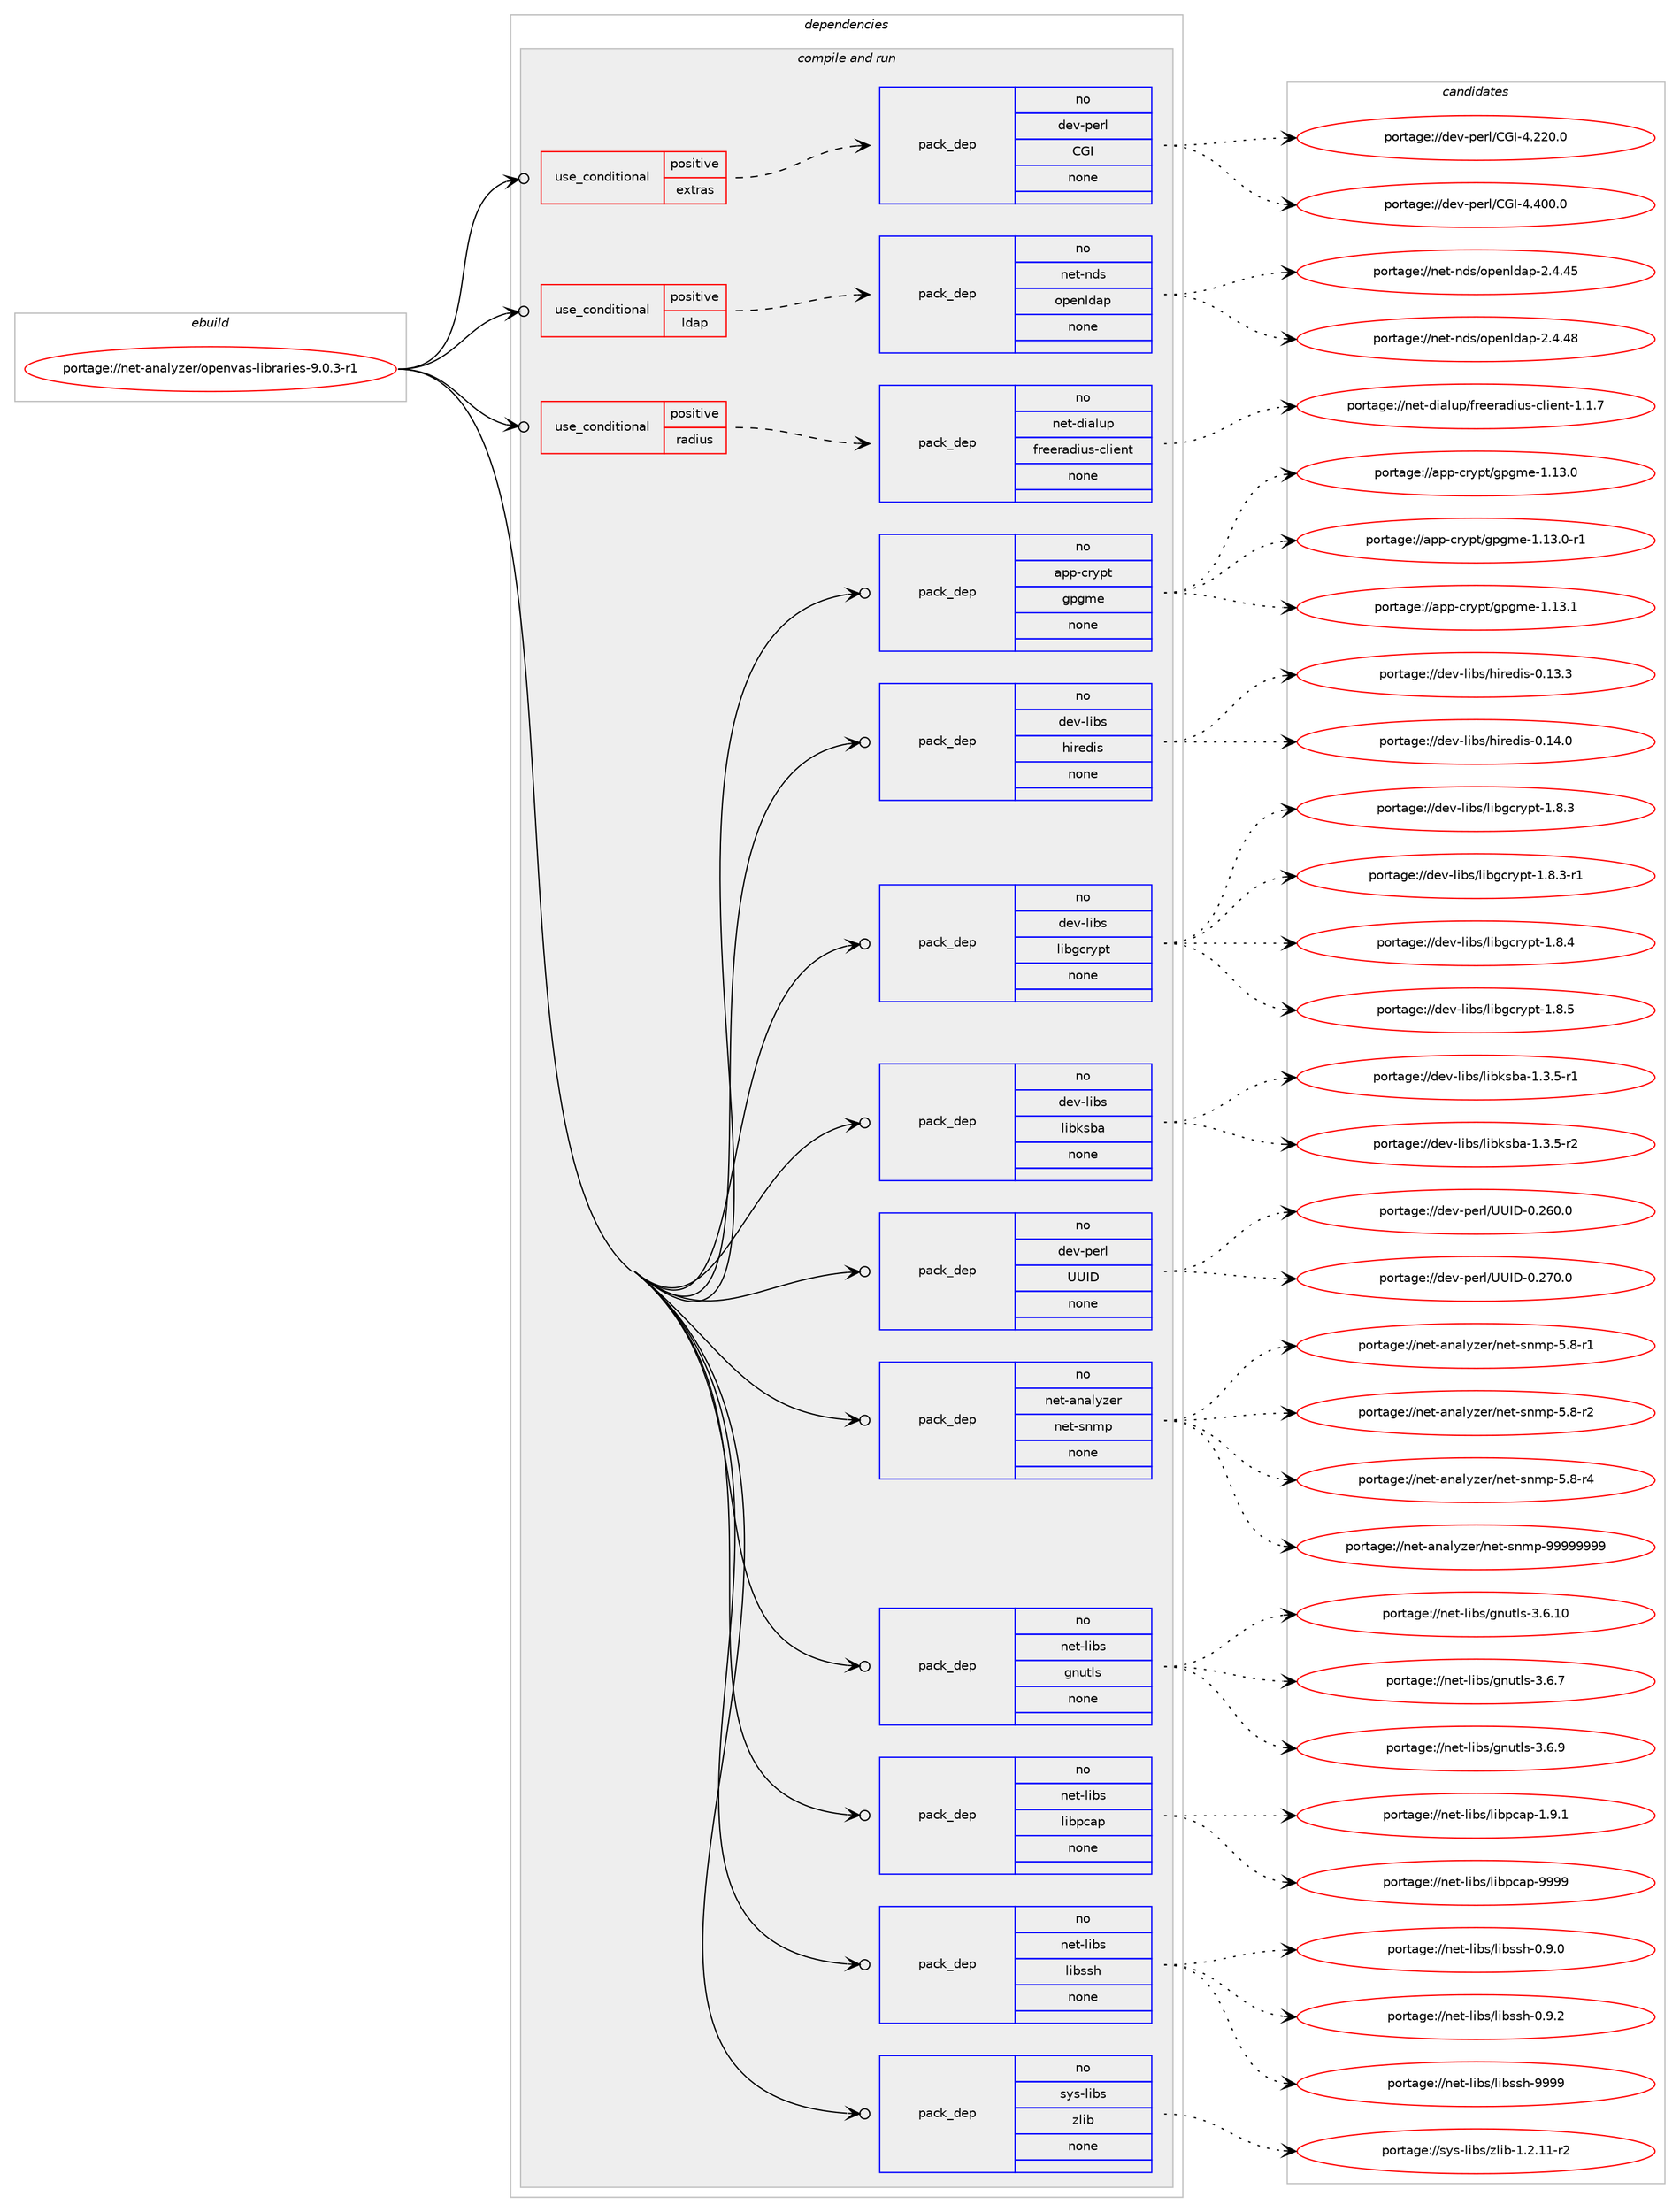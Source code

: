 digraph prolog {

# *************
# Graph options
# *************

newrank=true;
concentrate=true;
compound=true;
graph [rankdir=LR,fontname=Helvetica,fontsize=10,ranksep=1.5];#, ranksep=2.5, nodesep=0.2];
edge  [arrowhead=vee];
node  [fontname=Helvetica,fontsize=10];

# **********
# The ebuild
# **********

subgraph cluster_leftcol {
color=gray;
rank=same;
label=<<i>ebuild</i>>;
id [label="portage://net-analyzer/openvas-libraries-9.0.3-r1", color=red, width=4, href="../net-analyzer/openvas-libraries-9.0.3-r1.svg"];
}

# ****************
# The dependencies
# ****************

subgraph cluster_midcol {
color=gray;
label=<<i>dependencies</i>>;
subgraph cluster_compile {
fillcolor="#eeeeee";
style=filled;
label=<<i>compile</i>>;
}
subgraph cluster_compileandrun {
fillcolor="#eeeeee";
style=filled;
label=<<i>compile and run</i>>;
subgraph cond86735 {
dependency347935 [label=<<TABLE BORDER="0" CELLBORDER="1" CELLSPACING="0" CELLPADDING="4"><TR><TD ROWSPAN="3" CELLPADDING="10">use_conditional</TD></TR><TR><TD>positive</TD></TR><TR><TD>extras</TD></TR></TABLE>>, shape=none, color=red];
subgraph pack255474 {
dependency347936 [label=<<TABLE BORDER="0" CELLBORDER="1" CELLSPACING="0" CELLPADDING="4" WIDTH="220"><TR><TD ROWSPAN="6" CELLPADDING="30">pack_dep</TD></TR><TR><TD WIDTH="110">no</TD></TR><TR><TD>dev-perl</TD></TR><TR><TD>CGI</TD></TR><TR><TD>none</TD></TR><TR><TD></TD></TR></TABLE>>, shape=none, color=blue];
}
dependency347935:e -> dependency347936:w [weight=20,style="dashed",arrowhead="vee"];
}
id:e -> dependency347935:w [weight=20,style="solid",arrowhead="odotvee"];
subgraph cond86736 {
dependency347937 [label=<<TABLE BORDER="0" CELLBORDER="1" CELLSPACING="0" CELLPADDING="4"><TR><TD ROWSPAN="3" CELLPADDING="10">use_conditional</TD></TR><TR><TD>positive</TD></TR><TR><TD>ldap</TD></TR></TABLE>>, shape=none, color=red];
subgraph pack255475 {
dependency347938 [label=<<TABLE BORDER="0" CELLBORDER="1" CELLSPACING="0" CELLPADDING="4" WIDTH="220"><TR><TD ROWSPAN="6" CELLPADDING="30">pack_dep</TD></TR><TR><TD WIDTH="110">no</TD></TR><TR><TD>net-nds</TD></TR><TR><TD>openldap</TD></TR><TR><TD>none</TD></TR><TR><TD></TD></TR></TABLE>>, shape=none, color=blue];
}
dependency347937:e -> dependency347938:w [weight=20,style="dashed",arrowhead="vee"];
}
id:e -> dependency347937:w [weight=20,style="solid",arrowhead="odotvee"];
subgraph cond86737 {
dependency347939 [label=<<TABLE BORDER="0" CELLBORDER="1" CELLSPACING="0" CELLPADDING="4"><TR><TD ROWSPAN="3" CELLPADDING="10">use_conditional</TD></TR><TR><TD>positive</TD></TR><TR><TD>radius</TD></TR></TABLE>>, shape=none, color=red];
subgraph pack255476 {
dependency347940 [label=<<TABLE BORDER="0" CELLBORDER="1" CELLSPACING="0" CELLPADDING="4" WIDTH="220"><TR><TD ROWSPAN="6" CELLPADDING="30">pack_dep</TD></TR><TR><TD WIDTH="110">no</TD></TR><TR><TD>net-dialup</TD></TR><TR><TD>freeradius-client</TD></TR><TR><TD>none</TD></TR><TR><TD></TD></TR></TABLE>>, shape=none, color=blue];
}
dependency347939:e -> dependency347940:w [weight=20,style="dashed",arrowhead="vee"];
}
id:e -> dependency347939:w [weight=20,style="solid",arrowhead="odotvee"];
subgraph pack255477 {
dependency347941 [label=<<TABLE BORDER="0" CELLBORDER="1" CELLSPACING="0" CELLPADDING="4" WIDTH="220"><TR><TD ROWSPAN="6" CELLPADDING="30">pack_dep</TD></TR><TR><TD WIDTH="110">no</TD></TR><TR><TD>app-crypt</TD></TR><TR><TD>gpgme</TD></TR><TR><TD>none</TD></TR><TR><TD></TD></TR></TABLE>>, shape=none, color=blue];
}
id:e -> dependency347941:w [weight=20,style="solid",arrowhead="odotvee"];
subgraph pack255478 {
dependency347942 [label=<<TABLE BORDER="0" CELLBORDER="1" CELLSPACING="0" CELLPADDING="4" WIDTH="220"><TR><TD ROWSPAN="6" CELLPADDING="30">pack_dep</TD></TR><TR><TD WIDTH="110">no</TD></TR><TR><TD>dev-libs</TD></TR><TR><TD>hiredis</TD></TR><TR><TD>none</TD></TR><TR><TD></TD></TR></TABLE>>, shape=none, color=blue];
}
id:e -> dependency347942:w [weight=20,style="solid",arrowhead="odotvee"];
subgraph pack255479 {
dependency347943 [label=<<TABLE BORDER="0" CELLBORDER="1" CELLSPACING="0" CELLPADDING="4" WIDTH="220"><TR><TD ROWSPAN="6" CELLPADDING="30">pack_dep</TD></TR><TR><TD WIDTH="110">no</TD></TR><TR><TD>dev-libs</TD></TR><TR><TD>libgcrypt</TD></TR><TR><TD>none</TD></TR><TR><TD></TD></TR></TABLE>>, shape=none, color=blue];
}
id:e -> dependency347943:w [weight=20,style="solid",arrowhead="odotvee"];
subgraph pack255480 {
dependency347944 [label=<<TABLE BORDER="0" CELLBORDER="1" CELLSPACING="0" CELLPADDING="4" WIDTH="220"><TR><TD ROWSPAN="6" CELLPADDING="30">pack_dep</TD></TR><TR><TD WIDTH="110">no</TD></TR><TR><TD>dev-libs</TD></TR><TR><TD>libksba</TD></TR><TR><TD>none</TD></TR><TR><TD></TD></TR></TABLE>>, shape=none, color=blue];
}
id:e -> dependency347944:w [weight=20,style="solid",arrowhead="odotvee"];
subgraph pack255481 {
dependency347945 [label=<<TABLE BORDER="0" CELLBORDER="1" CELLSPACING="0" CELLPADDING="4" WIDTH="220"><TR><TD ROWSPAN="6" CELLPADDING="30">pack_dep</TD></TR><TR><TD WIDTH="110">no</TD></TR><TR><TD>dev-perl</TD></TR><TR><TD>UUID</TD></TR><TR><TD>none</TD></TR><TR><TD></TD></TR></TABLE>>, shape=none, color=blue];
}
id:e -> dependency347945:w [weight=20,style="solid",arrowhead="odotvee"];
subgraph pack255482 {
dependency347946 [label=<<TABLE BORDER="0" CELLBORDER="1" CELLSPACING="0" CELLPADDING="4" WIDTH="220"><TR><TD ROWSPAN="6" CELLPADDING="30">pack_dep</TD></TR><TR><TD WIDTH="110">no</TD></TR><TR><TD>net-analyzer</TD></TR><TR><TD>net-snmp</TD></TR><TR><TD>none</TD></TR><TR><TD></TD></TR></TABLE>>, shape=none, color=blue];
}
id:e -> dependency347946:w [weight=20,style="solid",arrowhead="odotvee"];
subgraph pack255483 {
dependency347947 [label=<<TABLE BORDER="0" CELLBORDER="1" CELLSPACING="0" CELLPADDING="4" WIDTH="220"><TR><TD ROWSPAN="6" CELLPADDING="30">pack_dep</TD></TR><TR><TD WIDTH="110">no</TD></TR><TR><TD>net-libs</TD></TR><TR><TD>gnutls</TD></TR><TR><TD>none</TD></TR><TR><TD></TD></TR></TABLE>>, shape=none, color=blue];
}
id:e -> dependency347947:w [weight=20,style="solid",arrowhead="odotvee"];
subgraph pack255484 {
dependency347948 [label=<<TABLE BORDER="0" CELLBORDER="1" CELLSPACING="0" CELLPADDING="4" WIDTH="220"><TR><TD ROWSPAN="6" CELLPADDING="30">pack_dep</TD></TR><TR><TD WIDTH="110">no</TD></TR><TR><TD>net-libs</TD></TR><TR><TD>libpcap</TD></TR><TR><TD>none</TD></TR><TR><TD></TD></TR></TABLE>>, shape=none, color=blue];
}
id:e -> dependency347948:w [weight=20,style="solid",arrowhead="odotvee"];
subgraph pack255485 {
dependency347949 [label=<<TABLE BORDER="0" CELLBORDER="1" CELLSPACING="0" CELLPADDING="4" WIDTH="220"><TR><TD ROWSPAN="6" CELLPADDING="30">pack_dep</TD></TR><TR><TD WIDTH="110">no</TD></TR><TR><TD>net-libs</TD></TR><TR><TD>libssh</TD></TR><TR><TD>none</TD></TR><TR><TD></TD></TR></TABLE>>, shape=none, color=blue];
}
id:e -> dependency347949:w [weight=20,style="solid",arrowhead="odotvee"];
subgraph pack255486 {
dependency347950 [label=<<TABLE BORDER="0" CELLBORDER="1" CELLSPACING="0" CELLPADDING="4" WIDTH="220"><TR><TD ROWSPAN="6" CELLPADDING="30">pack_dep</TD></TR><TR><TD WIDTH="110">no</TD></TR><TR><TD>sys-libs</TD></TR><TR><TD>zlib</TD></TR><TR><TD>none</TD></TR><TR><TD></TD></TR></TABLE>>, shape=none, color=blue];
}
id:e -> dependency347950:w [weight=20,style="solid",arrowhead="odotvee"];
}
subgraph cluster_run {
fillcolor="#eeeeee";
style=filled;
label=<<i>run</i>>;
}
}

# **************
# The candidates
# **************

subgraph cluster_choices {
rank=same;
color=gray;
label=<<i>candidates</i>>;

subgraph choice255474 {
color=black;
nodesep=1;
choiceportage10010111845112101114108476771734552465050484648 [label="portage://dev-perl/CGI-4.220.0", color=red, width=4,href="../dev-perl/CGI-4.220.0.svg"];
choiceportage10010111845112101114108476771734552465248484648 [label="portage://dev-perl/CGI-4.400.0", color=red, width=4,href="../dev-perl/CGI-4.400.0.svg"];
dependency347936:e -> choiceportage10010111845112101114108476771734552465050484648:w [style=dotted,weight="100"];
dependency347936:e -> choiceportage10010111845112101114108476771734552465248484648:w [style=dotted,weight="100"];
}
subgraph choice255475 {
color=black;
nodesep=1;
choiceportage11010111645110100115471111121011101081009711245504652465253 [label="portage://net-nds/openldap-2.4.45", color=red, width=4,href="../net-nds/openldap-2.4.45.svg"];
choiceportage11010111645110100115471111121011101081009711245504652465256 [label="portage://net-nds/openldap-2.4.48", color=red, width=4,href="../net-nds/openldap-2.4.48.svg"];
dependency347938:e -> choiceportage11010111645110100115471111121011101081009711245504652465253:w [style=dotted,weight="100"];
dependency347938:e -> choiceportage11010111645110100115471111121011101081009711245504652465256:w [style=dotted,weight="100"];
}
subgraph choice255476 {
color=black;
nodesep=1;
choiceportage110101116451001059710811711247102114101101114971001051171154599108105101110116454946494655 [label="portage://net-dialup/freeradius-client-1.1.7", color=red, width=4,href="../net-dialup/freeradius-client-1.1.7.svg"];
dependency347940:e -> choiceportage110101116451001059710811711247102114101101114971001051171154599108105101110116454946494655:w [style=dotted,weight="100"];
}
subgraph choice255477 {
color=black;
nodesep=1;
choiceportage9711211245991141211121164710311210310910145494649514648 [label="portage://app-crypt/gpgme-1.13.0", color=red, width=4,href="../app-crypt/gpgme-1.13.0.svg"];
choiceportage97112112459911412111211647103112103109101454946495146484511449 [label="portage://app-crypt/gpgme-1.13.0-r1", color=red, width=4,href="../app-crypt/gpgme-1.13.0-r1.svg"];
choiceportage9711211245991141211121164710311210310910145494649514649 [label="portage://app-crypt/gpgme-1.13.1", color=red, width=4,href="../app-crypt/gpgme-1.13.1.svg"];
dependency347941:e -> choiceportage9711211245991141211121164710311210310910145494649514648:w [style=dotted,weight="100"];
dependency347941:e -> choiceportage97112112459911412111211647103112103109101454946495146484511449:w [style=dotted,weight="100"];
dependency347941:e -> choiceportage9711211245991141211121164710311210310910145494649514649:w [style=dotted,weight="100"];
}
subgraph choice255478 {
color=black;
nodesep=1;
choiceportage10010111845108105981154710410511410110010511545484649514651 [label="portage://dev-libs/hiredis-0.13.3", color=red, width=4,href="../dev-libs/hiredis-0.13.3.svg"];
choiceportage10010111845108105981154710410511410110010511545484649524648 [label="portage://dev-libs/hiredis-0.14.0", color=red, width=4,href="../dev-libs/hiredis-0.14.0.svg"];
dependency347942:e -> choiceportage10010111845108105981154710410511410110010511545484649514651:w [style=dotted,weight="100"];
dependency347942:e -> choiceportage10010111845108105981154710410511410110010511545484649524648:w [style=dotted,weight="100"];
}
subgraph choice255479 {
color=black;
nodesep=1;
choiceportage1001011184510810598115471081059810399114121112116454946564651 [label="portage://dev-libs/libgcrypt-1.8.3", color=red, width=4,href="../dev-libs/libgcrypt-1.8.3.svg"];
choiceportage10010111845108105981154710810598103991141211121164549465646514511449 [label="portage://dev-libs/libgcrypt-1.8.3-r1", color=red, width=4,href="../dev-libs/libgcrypt-1.8.3-r1.svg"];
choiceportage1001011184510810598115471081059810399114121112116454946564652 [label="portage://dev-libs/libgcrypt-1.8.4", color=red, width=4,href="../dev-libs/libgcrypt-1.8.4.svg"];
choiceportage1001011184510810598115471081059810399114121112116454946564653 [label="portage://dev-libs/libgcrypt-1.8.5", color=red, width=4,href="../dev-libs/libgcrypt-1.8.5.svg"];
dependency347943:e -> choiceportage1001011184510810598115471081059810399114121112116454946564651:w [style=dotted,weight="100"];
dependency347943:e -> choiceportage10010111845108105981154710810598103991141211121164549465646514511449:w [style=dotted,weight="100"];
dependency347943:e -> choiceportage1001011184510810598115471081059810399114121112116454946564652:w [style=dotted,weight="100"];
dependency347943:e -> choiceportage1001011184510810598115471081059810399114121112116454946564653:w [style=dotted,weight="100"];
}
subgraph choice255480 {
color=black;
nodesep=1;
choiceportage1001011184510810598115471081059810711598974549465146534511449 [label="portage://dev-libs/libksba-1.3.5-r1", color=red, width=4,href="../dev-libs/libksba-1.3.5-r1.svg"];
choiceportage1001011184510810598115471081059810711598974549465146534511450 [label="portage://dev-libs/libksba-1.3.5-r2", color=red, width=4,href="../dev-libs/libksba-1.3.5-r2.svg"];
dependency347944:e -> choiceportage1001011184510810598115471081059810711598974549465146534511449:w [style=dotted,weight="100"];
dependency347944:e -> choiceportage1001011184510810598115471081059810711598974549465146534511450:w [style=dotted,weight="100"];
}
subgraph choice255481 {
color=black;
nodesep=1;
choiceportage1001011184511210111410847858573684548465054484648 [label="portage://dev-perl/UUID-0.260.0", color=red, width=4,href="../dev-perl/UUID-0.260.0.svg"];
choiceportage1001011184511210111410847858573684548465055484648 [label="portage://dev-perl/UUID-0.270.0", color=red, width=4,href="../dev-perl/UUID-0.270.0.svg"];
dependency347945:e -> choiceportage1001011184511210111410847858573684548465054484648:w [style=dotted,weight="100"];
dependency347945:e -> choiceportage1001011184511210111410847858573684548465055484648:w [style=dotted,weight="100"];
}
subgraph choice255482 {
color=black;
nodesep=1;
choiceportage1101011164597110971081211221011144711010111645115110109112455346564511449 [label="portage://net-analyzer/net-snmp-5.8-r1", color=red, width=4,href="../net-analyzer/net-snmp-5.8-r1.svg"];
choiceportage1101011164597110971081211221011144711010111645115110109112455346564511450 [label="portage://net-analyzer/net-snmp-5.8-r2", color=red, width=4,href="../net-analyzer/net-snmp-5.8-r2.svg"];
choiceportage1101011164597110971081211221011144711010111645115110109112455346564511452 [label="portage://net-analyzer/net-snmp-5.8-r4", color=red, width=4,href="../net-analyzer/net-snmp-5.8-r4.svg"];
choiceportage1101011164597110971081211221011144711010111645115110109112455757575757575757 [label="portage://net-analyzer/net-snmp-99999999", color=red, width=4,href="../net-analyzer/net-snmp-99999999.svg"];
dependency347946:e -> choiceportage1101011164597110971081211221011144711010111645115110109112455346564511449:w [style=dotted,weight="100"];
dependency347946:e -> choiceportage1101011164597110971081211221011144711010111645115110109112455346564511450:w [style=dotted,weight="100"];
dependency347946:e -> choiceportage1101011164597110971081211221011144711010111645115110109112455346564511452:w [style=dotted,weight="100"];
dependency347946:e -> choiceportage1101011164597110971081211221011144711010111645115110109112455757575757575757:w [style=dotted,weight="100"];
}
subgraph choice255483 {
color=black;
nodesep=1;
choiceportage11010111645108105981154710311011711610811545514654464948 [label="portage://net-libs/gnutls-3.6.10", color=red, width=4,href="../net-libs/gnutls-3.6.10.svg"];
choiceportage110101116451081059811547103110117116108115455146544655 [label="portage://net-libs/gnutls-3.6.7", color=red, width=4,href="../net-libs/gnutls-3.6.7.svg"];
choiceportage110101116451081059811547103110117116108115455146544657 [label="portage://net-libs/gnutls-3.6.9", color=red, width=4,href="../net-libs/gnutls-3.6.9.svg"];
dependency347947:e -> choiceportage11010111645108105981154710311011711610811545514654464948:w [style=dotted,weight="100"];
dependency347947:e -> choiceportage110101116451081059811547103110117116108115455146544655:w [style=dotted,weight="100"];
dependency347947:e -> choiceportage110101116451081059811547103110117116108115455146544657:w [style=dotted,weight="100"];
}
subgraph choice255484 {
color=black;
nodesep=1;
choiceportage110101116451081059811547108105981129997112454946574649 [label="portage://net-libs/libpcap-1.9.1", color=red, width=4,href="../net-libs/libpcap-1.9.1.svg"];
choiceportage1101011164510810598115471081059811299971124557575757 [label="portage://net-libs/libpcap-9999", color=red, width=4,href="../net-libs/libpcap-9999.svg"];
dependency347948:e -> choiceportage110101116451081059811547108105981129997112454946574649:w [style=dotted,weight="100"];
dependency347948:e -> choiceportage1101011164510810598115471081059811299971124557575757:w [style=dotted,weight="100"];
}
subgraph choice255485 {
color=black;
nodesep=1;
choiceportage11010111645108105981154710810598115115104454846574648 [label="portage://net-libs/libssh-0.9.0", color=red, width=4,href="../net-libs/libssh-0.9.0.svg"];
choiceportage11010111645108105981154710810598115115104454846574650 [label="portage://net-libs/libssh-0.9.2", color=red, width=4,href="../net-libs/libssh-0.9.2.svg"];
choiceportage110101116451081059811547108105981151151044557575757 [label="portage://net-libs/libssh-9999", color=red, width=4,href="../net-libs/libssh-9999.svg"];
dependency347949:e -> choiceportage11010111645108105981154710810598115115104454846574648:w [style=dotted,weight="100"];
dependency347949:e -> choiceportage11010111645108105981154710810598115115104454846574650:w [style=dotted,weight="100"];
dependency347949:e -> choiceportage110101116451081059811547108105981151151044557575757:w [style=dotted,weight="100"];
}
subgraph choice255486 {
color=black;
nodesep=1;
choiceportage11512111545108105981154712210810598454946504649494511450 [label="portage://sys-libs/zlib-1.2.11-r2", color=red, width=4,href="../sys-libs/zlib-1.2.11-r2.svg"];
dependency347950:e -> choiceportage11512111545108105981154712210810598454946504649494511450:w [style=dotted,weight="100"];
}
}

}
